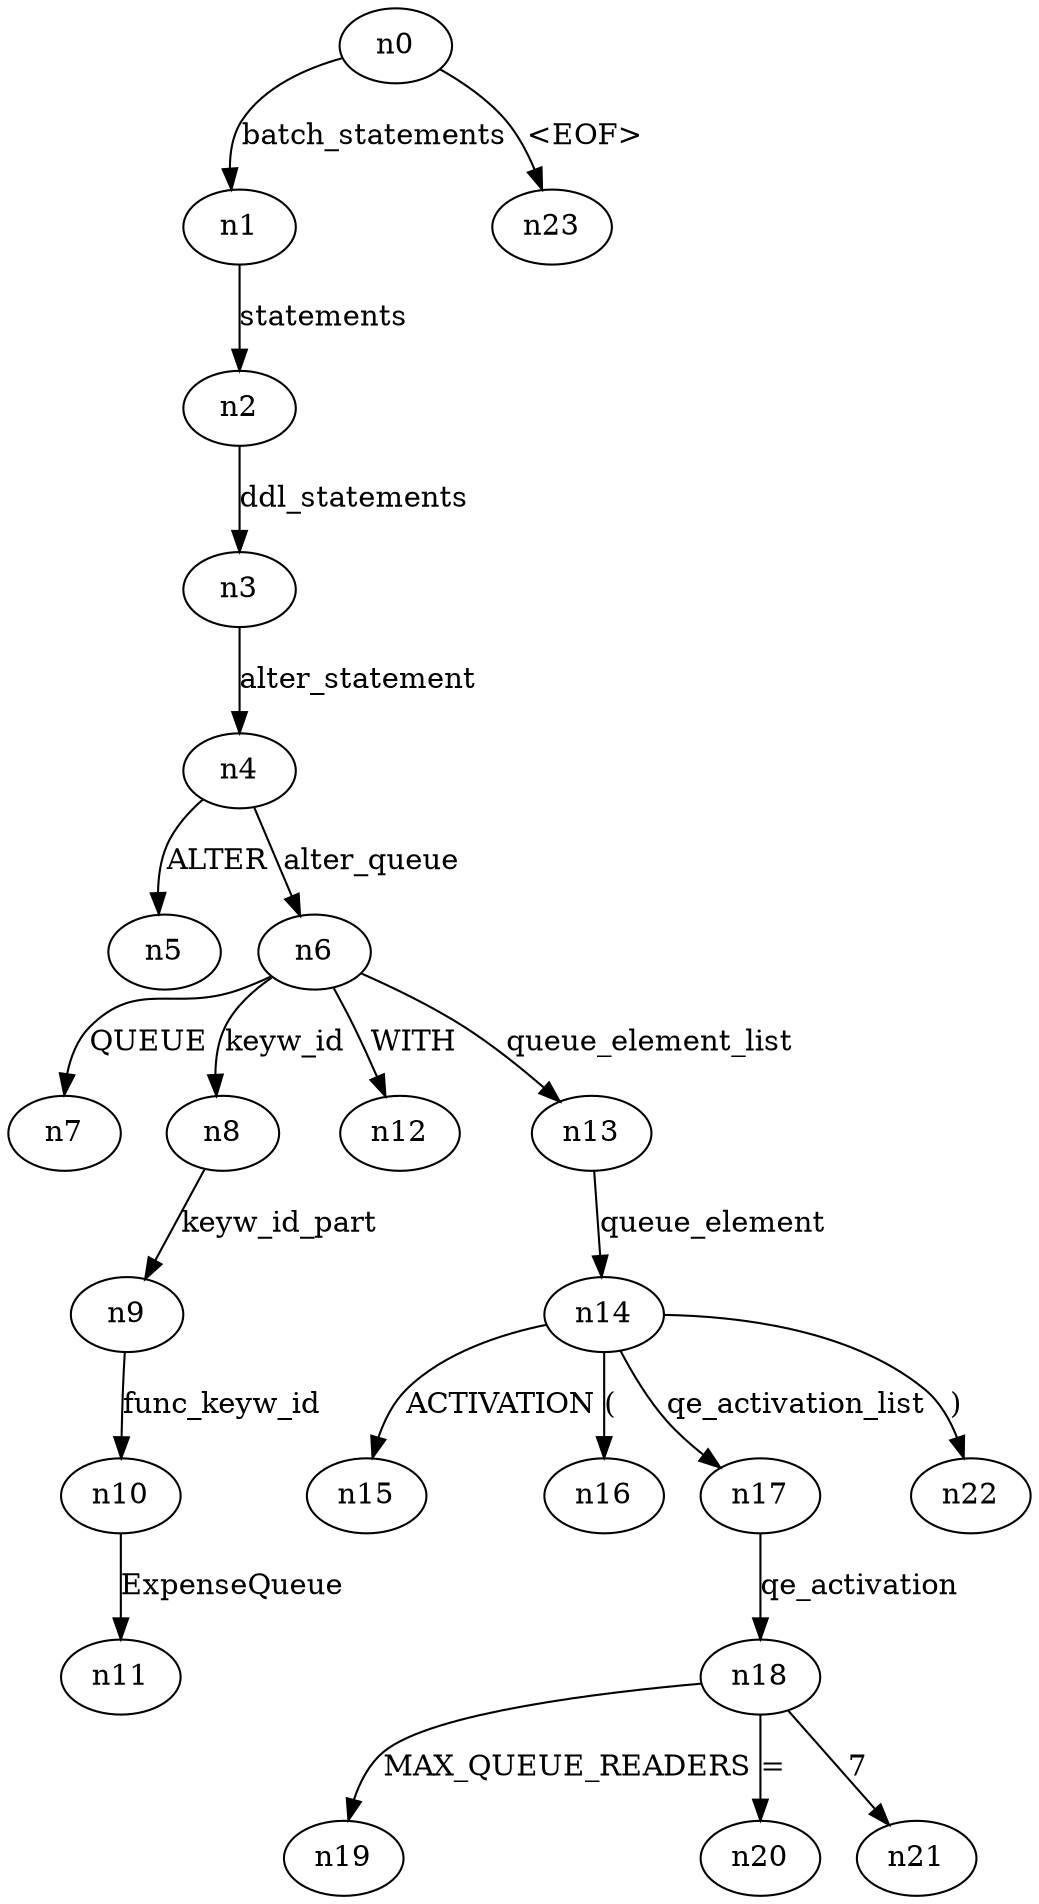 digraph ParseTree {
  n0 -> n1 [label="batch_statements"];
  n1 -> n2 [label="statements"];
  n2 -> n3 [label="ddl_statements"];
  n3 -> n4 [label="alter_statement"];
  n4 -> n5 [label="ALTER"];
  n4 -> n6 [label="alter_queue"];
  n6 -> n7 [label="QUEUE"];
  n6 -> n8 [label="keyw_id"];
  n8 -> n9 [label="keyw_id_part"];
  n9 -> n10 [label="func_keyw_id"];
  n10 -> n11 [label="ExpenseQueue"];
  n6 -> n12 [label="WITH"];
  n6 -> n13 [label="queue_element_list"];
  n13 -> n14 [label="queue_element"];
  n14 -> n15 [label="ACTIVATION"];
  n14 -> n16 [label="("];
  n14 -> n17 [label="qe_activation_list"];
  n17 -> n18 [label="qe_activation"];
  n18 -> n19 [label="MAX_QUEUE_READERS"];
  n18 -> n20 [label="="];
  n18 -> n21 [label="7"];
  n14 -> n22 [label=")"];
  n0 -> n23 [label="<EOF>"];
}